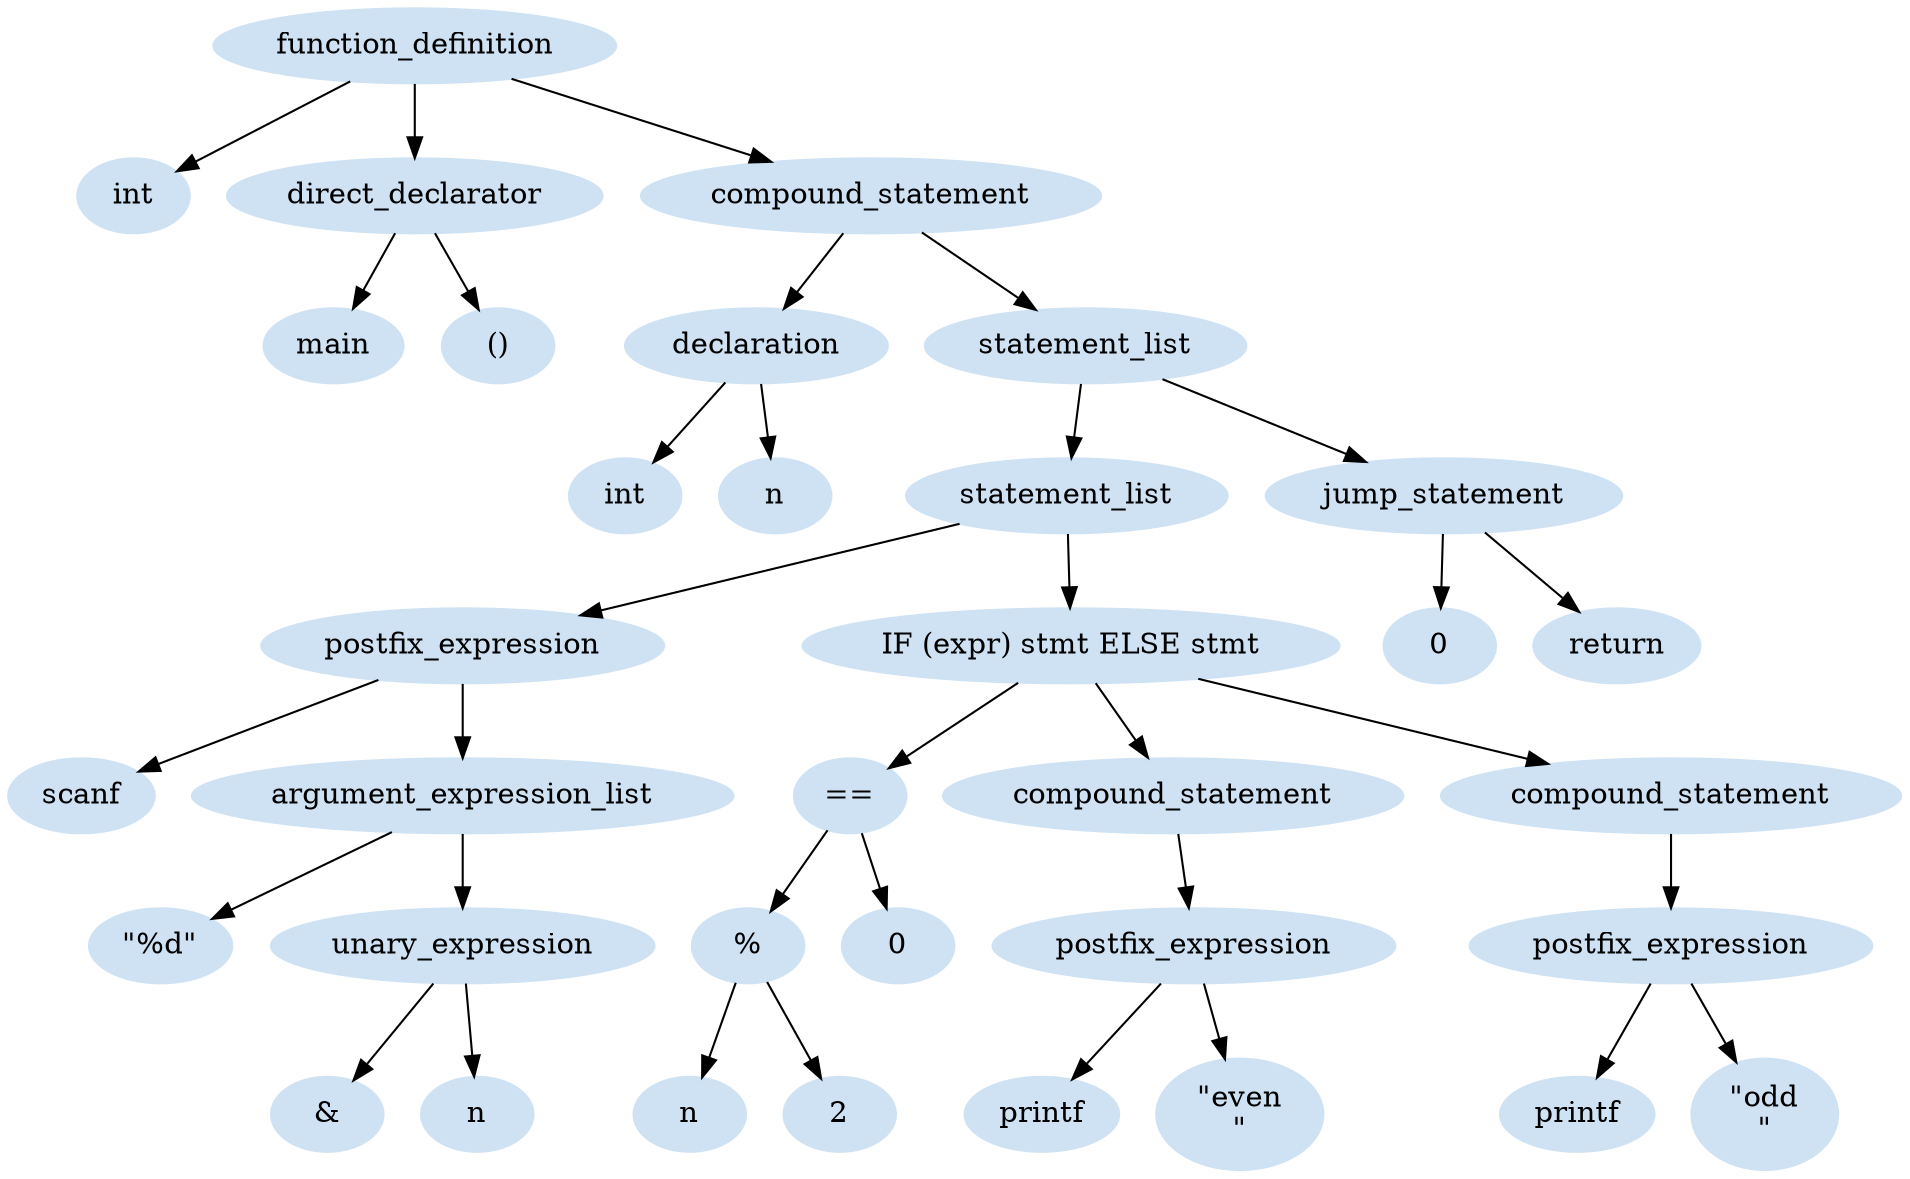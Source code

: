 digraph G{
	1 [label="int"; style=filled; color="#cfe2f3"];
	2 [label="main"; style=filled; color="#cfe2f3"];
	3 [label="()"; style=filled; color="#cfe2f3"];
	4 [label="direct_declarator"; style=filled; color="#cfe2f3"];
	4 -> 2;
	4 -> 3;
	5 [label="int"; style=filled; color="#cfe2f3"];
	6 [label="n"; style=filled; color="#cfe2f3"];
	7 [label="declaration"; style=filled; color="#cfe2f3"];
	7 -> 5;
	7 -> 6;
	8 [label="scanf"; style=filled; color="#cfe2f3"];
	9 [label="\"%d\""; style=filled; color="#cfe2f3"];
	10 [label="&"; style=filled; color="#cfe2f3"];
	11 [label="n"; style=filled; color="#cfe2f3"];
	12 [label="unary_expression"; style=filled; color="#cfe2f3"];
	12 -> 10;
	12 -> 11;
	13 [label="argument_expression_list"; style=filled; color="#cfe2f3"];
	13 -> 9;
	13 -> 12;
	14 [label="postfix_expression"; style=filled; color="#cfe2f3"];
	14 -> 8;
	14 -> 13;
	15 [label="n"; style=filled; color="#cfe2f3"];
	16 [label="2"; style=filled; color="#cfe2f3"];
	17 [label="%"; style=filled; color="#cfe2f3"];
	17 -> 15;
	17 -> 16;
	18 [label="0"; style=filled; color="#cfe2f3"];
	19 [label="=="; style=filled; color="#cfe2f3"];
	19 -> 17;
	19 -> 18;
	20 [label="printf"; style=filled; color="#cfe2f3"];
	21 [label="\"even\n\""; style=filled; color="#cfe2f3"];
	22 [label="postfix_expression"; style=filled; color="#cfe2f3"];
	22 -> 20;
	22 -> 21;
	23 [label="compound_statement"; style=filled; color="#cfe2f3"];
	23 -> 22;
	24 [label="printf"; style=filled; color="#cfe2f3"];
	25 [label="\"odd\n\""; style=filled; color="#cfe2f3"];
	26 [label="postfix_expression"; style=filled; color="#cfe2f3"];
	26 -> 24;
	26 -> 25;
	27 [label="compound_statement"; style=filled; color="#cfe2f3"];
	27 -> 26;
	28 [label="IF (expr) stmt ELSE stmt"; style=filled; color="#cfe2f3"];
	28 -> 19;
	28 -> 23;
	28 -> 27;
	29 [label="statement_list"; style=filled; color="#cfe2f3"];
	29 -> 14;
	29 -> 28;
	30 [label="0"; style=filled; color="#cfe2f3"];
	31 [label="return"; style=filled; color="#cfe2f3"];
	32 [label="jump_statement"; style=filled; color="#cfe2f3"];
	32 -> 31;
	32 -> 30;
	33 [label="statement_list"; style=filled; color="#cfe2f3"];
	33 -> 29;
	33 -> 32;
	34 [label="compound_statement"; style=filled; color="#cfe2f3"];
	34 -> 7;
	34 -> 33;
	35 [label="function_definition"; style=filled; color="#cfe2f3"];
	35 -> 1;
	35 -> 4;
	35 -> 34;
}
